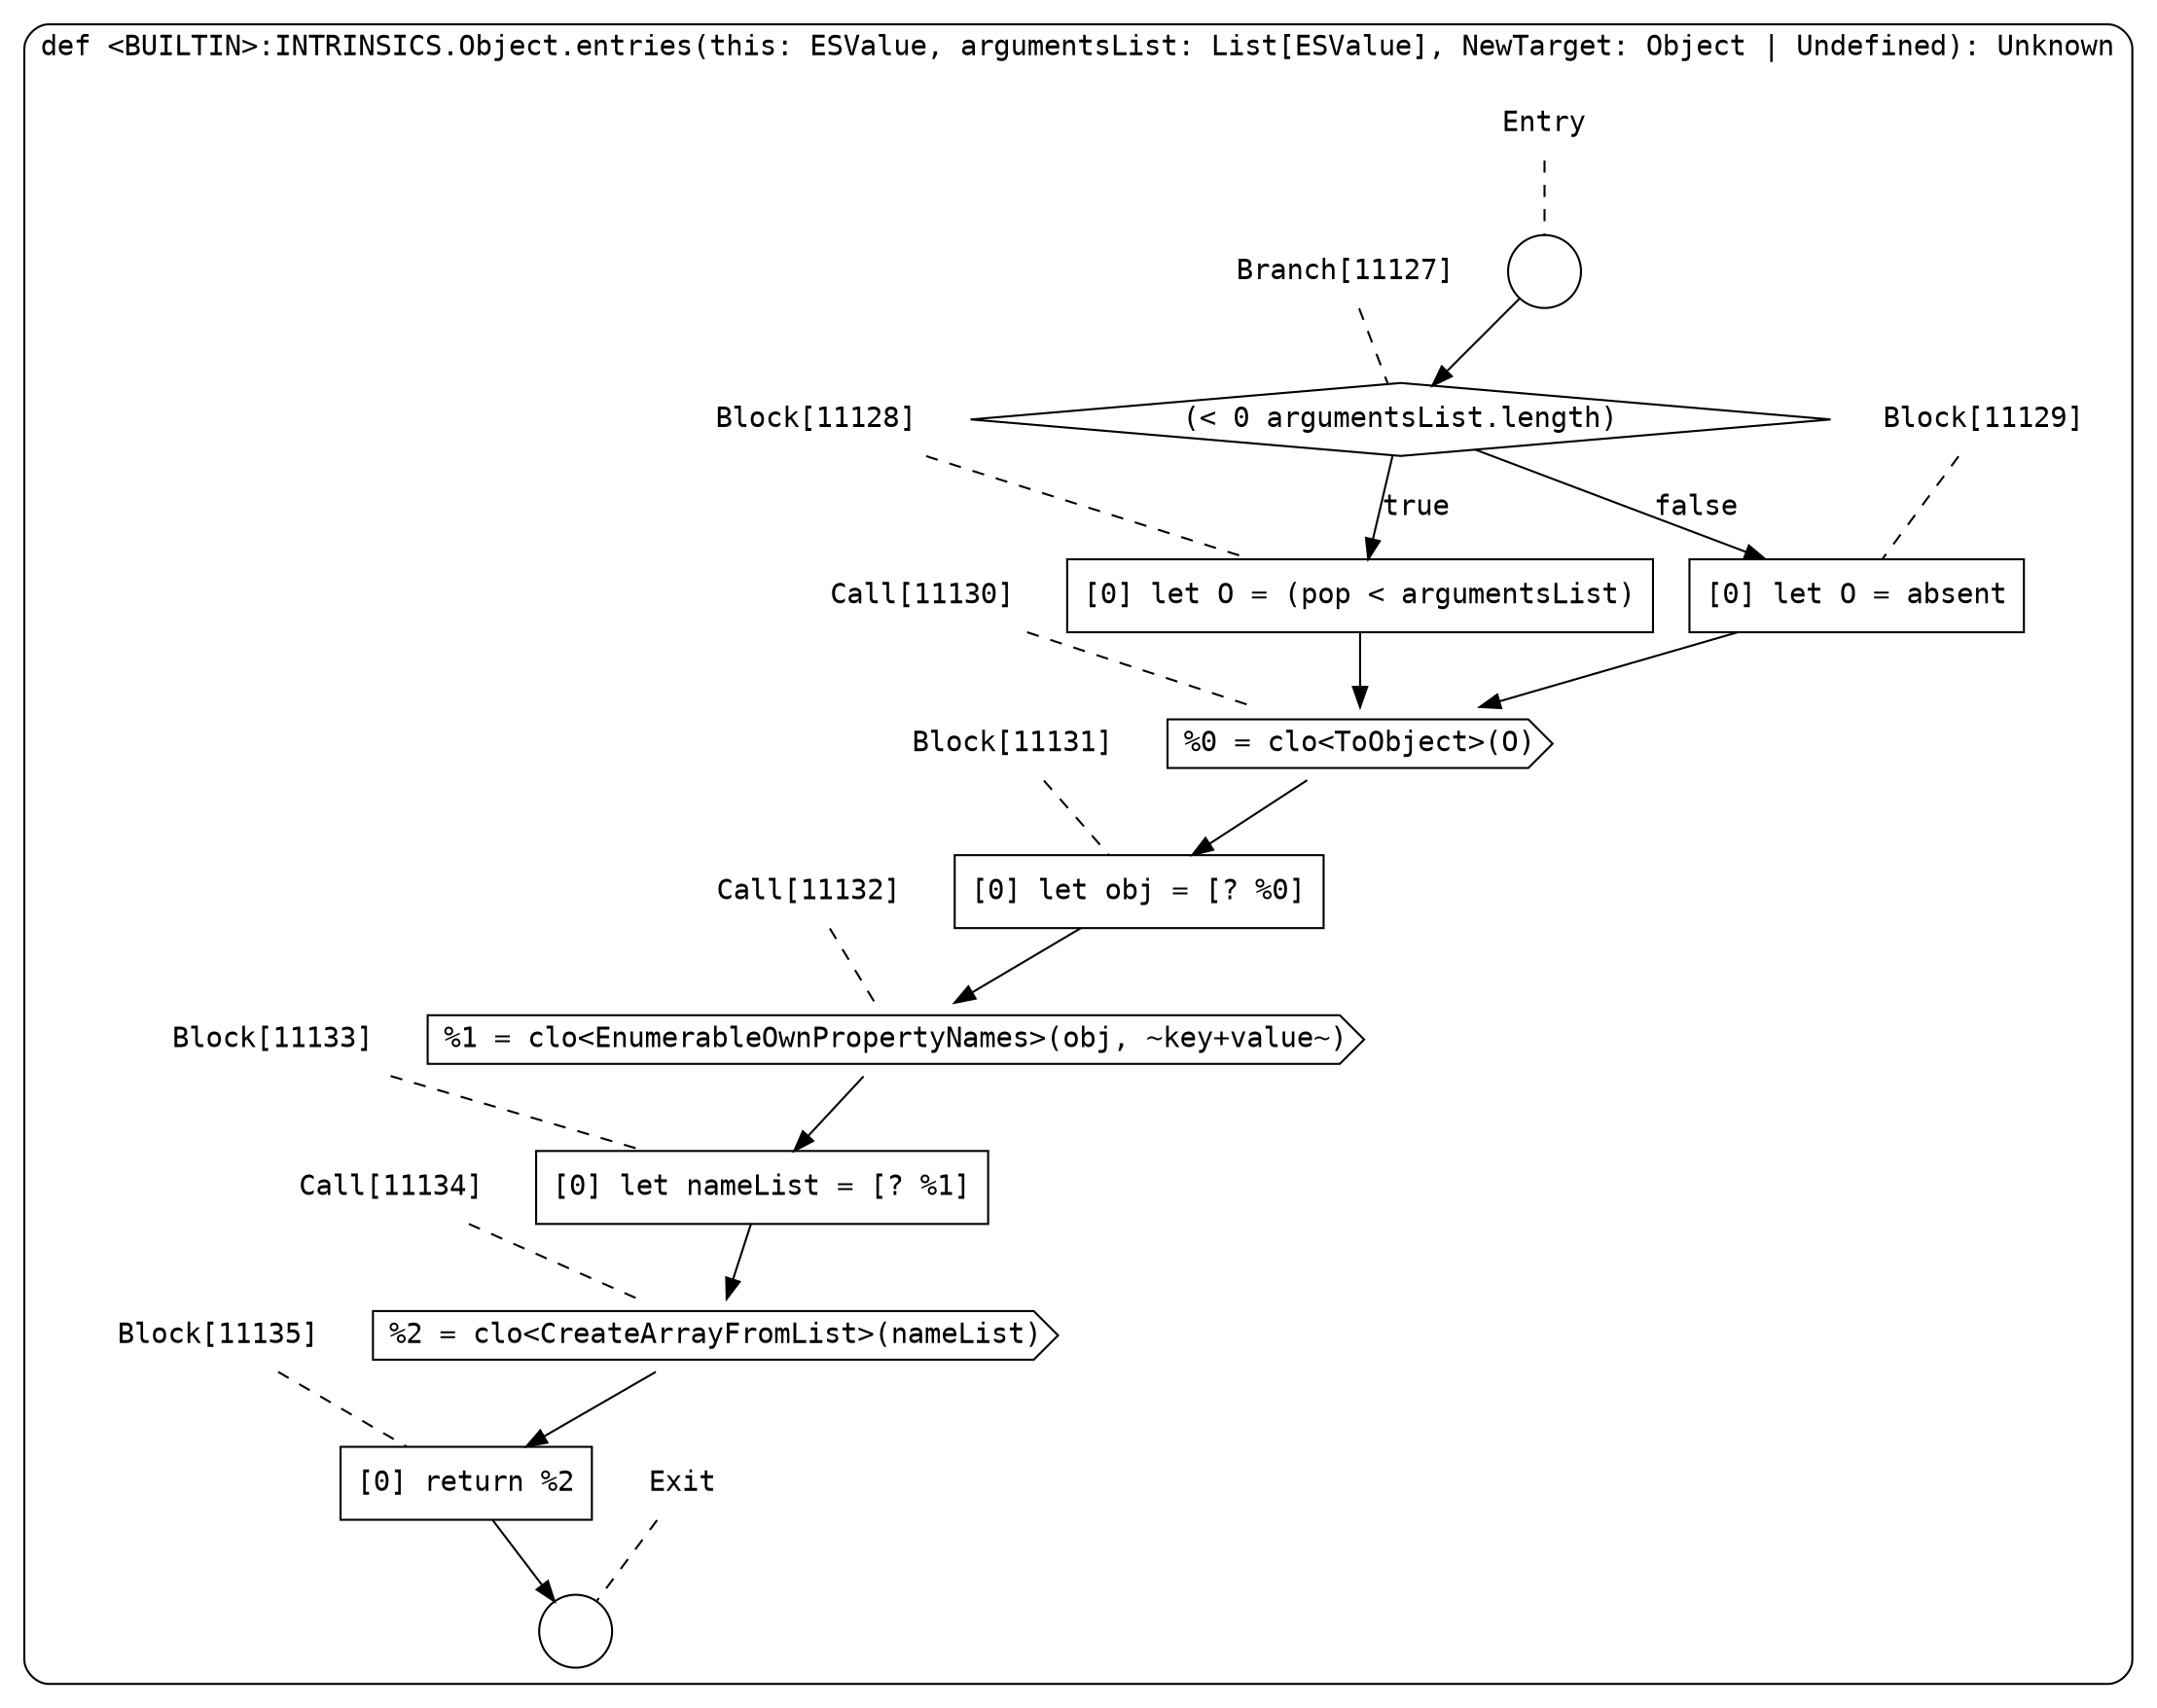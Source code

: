 digraph {
  graph [fontname = "Consolas"]
  node [fontname = "Consolas"]
  edge [fontname = "Consolas"]
  subgraph cluster2001 {
    label = "def <BUILTIN>:INTRINSICS.Object.entries(this: ESValue, argumentsList: List[ESValue], NewTarget: Object | Undefined): Unknown"
    style = rounded
    cluster2001_entry_name [shape=none, label=<<font color="black">Entry</font>>]
    cluster2001_entry_name -> cluster2001_entry [arrowhead=none, color="black", style=dashed]
    cluster2001_entry [shape=circle label=" " color="black" fillcolor="white" style=filled]
    cluster2001_entry -> node11127 [color="black"]
    cluster2001_exit_name [shape=none, label=<<font color="black">Exit</font>>]
    cluster2001_exit_name -> cluster2001_exit [arrowhead=none, color="black", style=dashed]
    cluster2001_exit [shape=circle label=" " color="black" fillcolor="white" style=filled]
    node11127_name [shape=none, label=<<font color="black">Branch[11127]</font>>]
    node11127_name -> node11127 [arrowhead=none, color="black", style=dashed]
    node11127 [shape=diamond, label=<<font color="black">(&lt; 0 argumentsList.length)</font>> color="black" fillcolor="white", style=filled]
    node11127 -> node11128 [label=<<font color="black">true</font>> color="black"]
    node11127 -> node11129 [label=<<font color="black">false</font>> color="black"]
    node11128_name [shape=none, label=<<font color="black">Block[11128]</font>>]
    node11128_name -> node11128 [arrowhead=none, color="black", style=dashed]
    node11128 [shape=box, label=<<font color="black">[0] let O = (pop &lt; argumentsList)<BR ALIGN="LEFT"/></font>> color="black" fillcolor="white", style=filled]
    node11128 -> node11130 [color="black"]
    node11129_name [shape=none, label=<<font color="black">Block[11129]</font>>]
    node11129_name -> node11129 [arrowhead=none, color="black", style=dashed]
    node11129 [shape=box, label=<<font color="black">[0] let O = absent<BR ALIGN="LEFT"/></font>> color="black" fillcolor="white", style=filled]
    node11129 -> node11130 [color="black"]
    node11130_name [shape=none, label=<<font color="black">Call[11130]</font>>]
    node11130_name -> node11130 [arrowhead=none, color="black", style=dashed]
    node11130 [shape=cds, label=<<font color="black">%0 = clo&lt;ToObject&gt;(O)</font>> color="black" fillcolor="white", style=filled]
    node11130 -> node11131 [color="black"]
    node11131_name [shape=none, label=<<font color="black">Block[11131]</font>>]
    node11131_name -> node11131 [arrowhead=none, color="black", style=dashed]
    node11131 [shape=box, label=<<font color="black">[0] let obj = [? %0]<BR ALIGN="LEFT"/></font>> color="black" fillcolor="white", style=filled]
    node11131 -> node11132 [color="black"]
    node11132_name [shape=none, label=<<font color="black">Call[11132]</font>>]
    node11132_name -> node11132 [arrowhead=none, color="black", style=dashed]
    node11132 [shape=cds, label=<<font color="black">%1 = clo&lt;EnumerableOwnPropertyNames&gt;(obj, ~key+value~)</font>> color="black" fillcolor="white", style=filled]
    node11132 -> node11133 [color="black"]
    node11133_name [shape=none, label=<<font color="black">Block[11133]</font>>]
    node11133_name -> node11133 [arrowhead=none, color="black", style=dashed]
    node11133 [shape=box, label=<<font color="black">[0] let nameList = [? %1]<BR ALIGN="LEFT"/></font>> color="black" fillcolor="white", style=filled]
    node11133 -> node11134 [color="black"]
    node11134_name [shape=none, label=<<font color="black">Call[11134]</font>>]
    node11134_name -> node11134 [arrowhead=none, color="black", style=dashed]
    node11134 [shape=cds, label=<<font color="black">%2 = clo&lt;CreateArrayFromList&gt;(nameList)</font>> color="black" fillcolor="white", style=filled]
    node11134 -> node11135 [color="black"]
    node11135_name [shape=none, label=<<font color="black">Block[11135]</font>>]
    node11135_name -> node11135 [arrowhead=none, color="black", style=dashed]
    node11135 [shape=box, label=<<font color="black">[0] return %2<BR ALIGN="LEFT"/></font>> color="black" fillcolor="white", style=filled]
    node11135 -> cluster2001_exit [color="black"]
  }
}